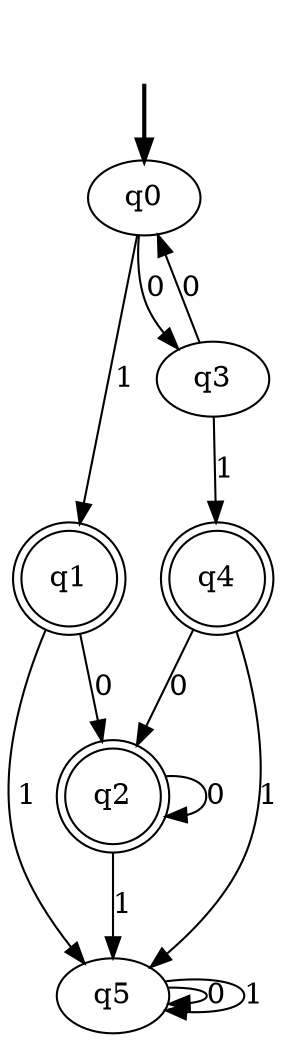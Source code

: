 digraph {
	fake [style=invisible]
	q2 [shape=doublecircle]
	q4 [shape=doublecircle]
	q5
	q1 [shape=doublecircle]
	q0 [root=true]
	q3
	fake -> q0 [style=bold]
	q0 -> q3 [label=0]
	q0 -> q1 [label=1]
	q1 -> q2 [label=0]
	q1 -> q5 [label=1]
	q2 -> q2 [label=0]
	q2 -> q5 [label=1]
	q3 -> q0 [label=0]
	q3 -> q4 [label=1]
	q4 -> q2 [label=0]
	q4 -> q5 [label=1]
	q5 -> q5 [label=0]
	q5 -> q5 [label=1]
}
